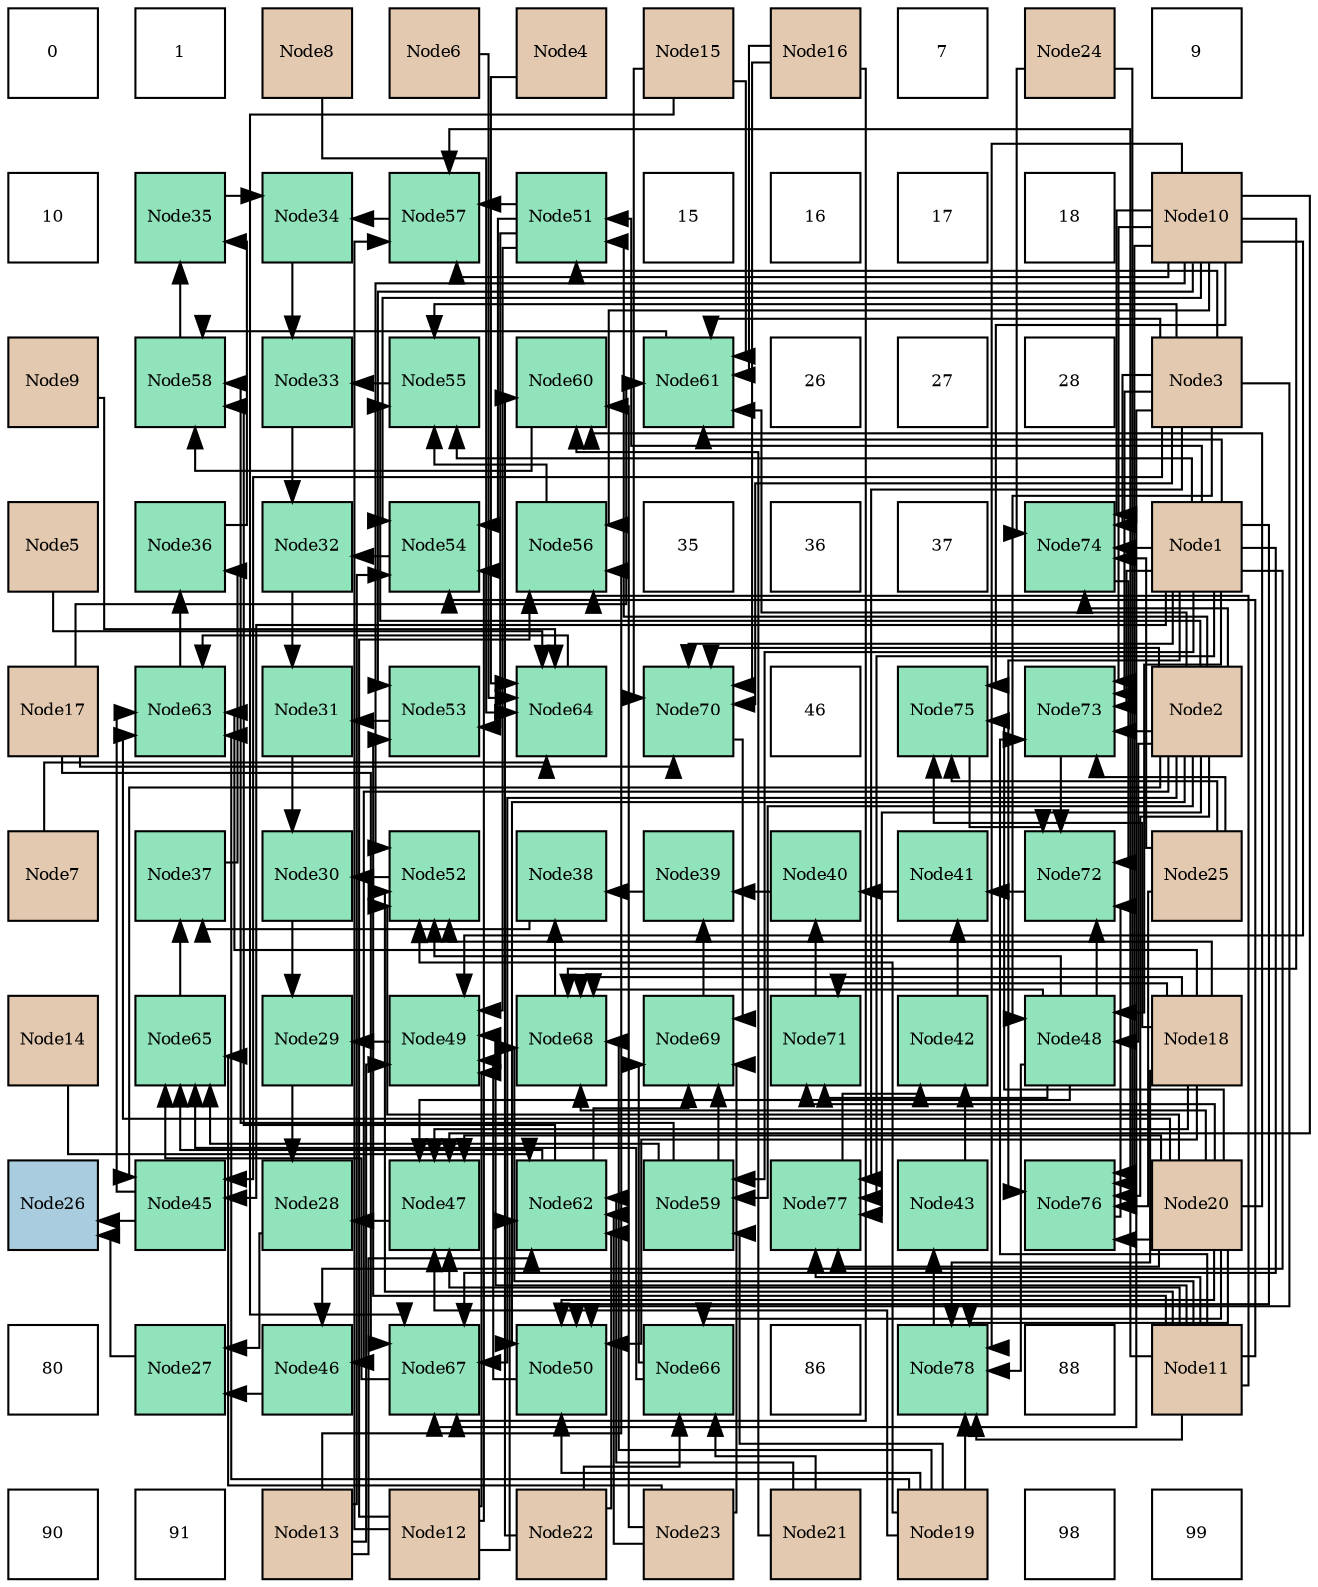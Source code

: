 digraph layout{
 rankdir=TB;
 splines=ortho;
 node [style=filled shape=square fixedsize=true width=0.6];
0[label="0", fontsize=8, fillcolor="#ffffff"];
1[label="1", fontsize=8, fillcolor="#ffffff"];
2[label="Node8", fontsize=8, fillcolor="#e3c9af"];
3[label="Node6", fontsize=8, fillcolor="#e3c9af"];
4[label="Node4", fontsize=8, fillcolor="#e3c9af"];
5[label="Node15", fontsize=8, fillcolor="#e3c9af"];
6[label="Node16", fontsize=8, fillcolor="#e3c9af"];
7[label="7", fontsize=8, fillcolor="#ffffff"];
8[label="Node24", fontsize=8, fillcolor="#e3c9af"];
9[label="9", fontsize=8, fillcolor="#ffffff"];
10[label="10", fontsize=8, fillcolor="#ffffff"];
11[label="Node35", fontsize=8, fillcolor="#91e3bb"];
12[label="Node34", fontsize=8, fillcolor="#91e3bb"];
13[label="Node57", fontsize=8, fillcolor="#91e3bb"];
14[label="Node51", fontsize=8, fillcolor="#91e3bb"];
15[label="15", fontsize=8, fillcolor="#ffffff"];
16[label="16", fontsize=8, fillcolor="#ffffff"];
17[label="17", fontsize=8, fillcolor="#ffffff"];
18[label="18", fontsize=8, fillcolor="#ffffff"];
19[label="Node10", fontsize=8, fillcolor="#e3c9af"];
20[label="Node9", fontsize=8, fillcolor="#e3c9af"];
21[label="Node58", fontsize=8, fillcolor="#91e3bb"];
22[label="Node33", fontsize=8, fillcolor="#91e3bb"];
23[label="Node55", fontsize=8, fillcolor="#91e3bb"];
24[label="Node60", fontsize=8, fillcolor="#91e3bb"];
25[label="Node61", fontsize=8, fillcolor="#91e3bb"];
26[label="26", fontsize=8, fillcolor="#ffffff"];
27[label="27", fontsize=8, fillcolor="#ffffff"];
28[label="28", fontsize=8, fillcolor="#ffffff"];
29[label="Node3", fontsize=8, fillcolor="#e3c9af"];
30[label="Node5", fontsize=8, fillcolor="#e3c9af"];
31[label="Node36", fontsize=8, fillcolor="#91e3bb"];
32[label="Node32", fontsize=8, fillcolor="#91e3bb"];
33[label="Node54", fontsize=8, fillcolor="#91e3bb"];
34[label="Node56", fontsize=8, fillcolor="#91e3bb"];
35[label="35", fontsize=8, fillcolor="#ffffff"];
36[label="36", fontsize=8, fillcolor="#ffffff"];
37[label="37", fontsize=8, fillcolor="#ffffff"];
38[label="Node74", fontsize=8, fillcolor="#91e3bb"];
39[label="Node1", fontsize=8, fillcolor="#e3c9af"];
40[label="Node17", fontsize=8, fillcolor="#e3c9af"];
41[label="Node63", fontsize=8, fillcolor="#91e3bb"];
42[label="Node31", fontsize=8, fillcolor="#91e3bb"];
43[label="Node53", fontsize=8, fillcolor="#91e3bb"];
44[label="Node64", fontsize=8, fillcolor="#91e3bb"];
45[label="Node70", fontsize=8, fillcolor="#91e3bb"];
46[label="46", fontsize=8, fillcolor="#ffffff"];
47[label="Node75", fontsize=8, fillcolor="#91e3bb"];
48[label="Node73", fontsize=8, fillcolor="#91e3bb"];
49[label="Node2", fontsize=8, fillcolor="#e3c9af"];
50[label="Node7", fontsize=8, fillcolor="#e3c9af"];
51[label="Node37", fontsize=8, fillcolor="#91e3bb"];
52[label="Node30", fontsize=8, fillcolor="#91e3bb"];
53[label="Node52", fontsize=8, fillcolor="#91e3bb"];
54[label="Node38", fontsize=8, fillcolor="#91e3bb"];
55[label="Node39", fontsize=8, fillcolor="#91e3bb"];
56[label="Node40", fontsize=8, fillcolor="#91e3bb"];
57[label="Node41", fontsize=8, fillcolor="#91e3bb"];
58[label="Node72", fontsize=8, fillcolor="#91e3bb"];
59[label="Node25", fontsize=8, fillcolor="#e3c9af"];
60[label="Node14", fontsize=8, fillcolor="#e3c9af"];
61[label="Node65", fontsize=8, fillcolor="#91e3bb"];
62[label="Node29", fontsize=8, fillcolor="#91e3bb"];
63[label="Node49", fontsize=8, fillcolor="#91e3bb"];
64[label="Node68", fontsize=8, fillcolor="#91e3bb"];
65[label="Node69", fontsize=8, fillcolor="#91e3bb"];
66[label="Node71", fontsize=8, fillcolor="#91e3bb"];
67[label="Node42", fontsize=8, fillcolor="#91e3bb"];
68[label="Node48", fontsize=8, fillcolor="#91e3bb"];
69[label="Node18", fontsize=8, fillcolor="#e3c9af"];
70[label="Node26", fontsize=8, fillcolor="#a9ccde"];
71[label="Node45", fontsize=8, fillcolor="#91e3bb"];
72[label="Node28", fontsize=8, fillcolor="#91e3bb"];
73[label="Node47", fontsize=8, fillcolor="#91e3bb"];
74[label="Node62", fontsize=8, fillcolor="#91e3bb"];
75[label="Node59", fontsize=8, fillcolor="#91e3bb"];
76[label="Node77", fontsize=8, fillcolor="#91e3bb"];
77[label="Node43", fontsize=8, fillcolor="#91e3bb"];
78[label="Node76", fontsize=8, fillcolor="#91e3bb"];
79[label="Node20", fontsize=8, fillcolor="#e3c9af"];
80[label="80", fontsize=8, fillcolor="#ffffff"];
81[label="Node27", fontsize=8, fillcolor="#91e3bb"];
82[label="Node46", fontsize=8, fillcolor="#91e3bb"];
83[label="Node67", fontsize=8, fillcolor="#91e3bb"];
84[label="Node50", fontsize=8, fillcolor="#91e3bb"];
85[label="Node66", fontsize=8, fillcolor="#91e3bb"];
86[label="86", fontsize=8, fillcolor="#ffffff"];
87[label="Node78", fontsize=8, fillcolor="#91e3bb"];
88[label="88", fontsize=8, fillcolor="#ffffff"];
89[label="Node11", fontsize=8, fillcolor="#e3c9af"];
90[label="90", fontsize=8, fillcolor="#ffffff"];
91[label="91", fontsize=8, fillcolor="#ffffff"];
92[label="Node13", fontsize=8, fillcolor="#e3c9af"];
93[label="Node12", fontsize=8, fillcolor="#e3c9af"];
94[label="Node22", fontsize=8, fillcolor="#e3c9af"];
95[label="Node23", fontsize=8, fillcolor="#e3c9af"];
96[label="Node21", fontsize=8, fillcolor="#e3c9af"];
97[label="Node19", fontsize=8, fillcolor="#e3c9af"];
98[label="98", fontsize=8, fillcolor="#ffffff"];
99[label="99", fontsize=8, fillcolor="#ffffff"];
edge [constraint=false, style=vis];81 -> 70;
71 -> 70;
72 -> 81;
82 -> 81;
62 -> 72;
73 -> 72;
52 -> 62;
63 -> 62;
42 -> 52;
53 -> 52;
32 -> 42;
43 -> 42;
22 -> 32;
33 -> 32;
12 -> 22;
23 -> 22;
11 -> 12;
13 -> 12;
31 -> 11;
21 -> 11;
51 -> 31;
41 -> 31;
54 -> 51;
61 -> 51;
55 -> 54;
64 -> 54;
56 -> 55;
65 -> 55;
57 -> 56;
66 -> 56;
67 -> 57;
58 -> 57;
77 -> 67;
76 -> 67;
87 -> 77;
68 -> 73;
19 -> 73;
89 -> 73;
69 -> 73;
97 -> 73;
79 -> 73;
84 -> 63;
14 -> 63;
19 -> 63;
89 -> 63;
93 -> 63;
92 -> 63;
68 -> 53;
19 -> 53;
89 -> 53;
69 -> 53;
97 -> 53;
79 -> 53;
14 -> 43;
19 -> 43;
89 -> 43;
14 -> 33;
19 -> 33;
89 -> 33;
93 -> 33;
92 -> 33;
34 -> 23;
39 -> 23;
49 -> 23;
29 -> 23;
14 -> 13;
19 -> 13;
89 -> 13;
93 -> 13;
75 -> 21;
24 -> 21;
25 -> 21;
74 -> 21;
71 -> 41;
44 -> 41;
69 -> 41;
97 -> 41;
79 -> 41;
75 -> 61;
74 -> 61;
85 -> 61;
83 -> 61;
95 -> 61;
68 -> 64;
19 -> 64;
89 -> 64;
69 -> 64;
97 -> 64;
79 -> 64;
75 -> 65;
74 -> 65;
85 -> 65;
45 -> 65;
95 -> 65;
68 -> 66;
69 -> 66;
79 -> 66;
68 -> 58;
48 -> 58;
38 -> 58;
47 -> 58;
78 -> 58;
68 -> 87;
19 -> 87;
89 -> 87;
69 -> 87;
97 -> 87;
79 -> 87;
39 -> 71;
49 -> 71;
29 -> 71;
39 -> 82;
49 -> 82;
39 -> 68;
49 -> 68;
29 -> 68;
39 -> 84;
49 -> 84;
29 -> 84;
69 -> 84;
97 -> 84;
79 -> 84;
39 -> 14;
49 -> 14;
29 -> 14;
19 -> 34;
89 -> 34;
93 -> 34;
92 -> 34;
39 -> 75;
49 -> 75;
97 -> 75;
79 -> 24;
96 -> 24;
94 -> 24;
95 -> 24;
39 -> 25;
49 -> 25;
29 -> 25;
5 -> 25;
6 -> 25;
40 -> 25;
93 -> 74;
92 -> 74;
60 -> 74;
96 -> 74;
94 -> 74;
95 -> 74;
4 -> 44;
30 -> 44;
3 -> 44;
50 -> 44;
2 -> 44;
20 -> 44;
79 -> 85;
96 -> 85;
94 -> 85;
39 -> 83;
49 -> 83;
29 -> 83;
5 -> 83;
6 -> 83;
40 -> 83;
39 -> 45;
49 -> 45;
29 -> 45;
5 -> 45;
6 -> 45;
40 -> 45;
39 -> 48;
49 -> 48;
29 -> 48;
19 -> 48;
89 -> 48;
59 -> 48;
39 -> 38;
49 -> 38;
29 -> 38;
19 -> 38;
8 -> 38;
59 -> 38;
19 -> 47;
69 -> 47;
79 -> 47;
59 -> 47;
39 -> 78;
49 -> 78;
19 -> 78;
79 -> 78;
8 -> 78;
59 -> 78;
39 -> 76;
49 -> 76;
29 -> 76;
89 -> 76;
79 -> 76;
edge [constraint=true, style=invis];
0 -> 10 -> 20 -> 30 -> 40 -> 50 -> 60 -> 70 -> 80 -> 90;
1 -> 11 -> 21 -> 31 -> 41 -> 51 -> 61 -> 71 -> 81 -> 91;
2 -> 12 -> 22 -> 32 -> 42 -> 52 -> 62 -> 72 -> 82 -> 92;
3 -> 13 -> 23 -> 33 -> 43 -> 53 -> 63 -> 73 -> 83 -> 93;
4 -> 14 -> 24 -> 34 -> 44 -> 54 -> 64 -> 74 -> 84 -> 94;
5 -> 15 -> 25 -> 35 -> 45 -> 55 -> 65 -> 75 -> 85 -> 95;
6 -> 16 -> 26 -> 36 -> 46 -> 56 -> 66 -> 76 -> 86 -> 96;
7 -> 17 -> 27 -> 37 -> 47 -> 57 -> 67 -> 77 -> 87 -> 97;
8 -> 18 -> 28 -> 38 -> 48 -> 58 -> 68 -> 78 -> 88 -> 98;
9 -> 19 -> 29 -> 39 -> 49 -> 59 -> 69 -> 79 -> 89 -> 99;
rank = same {0 -> 1 -> 2 -> 3 -> 4 -> 5 -> 6 -> 7 -> 8 -> 9};
rank = same {10 -> 11 -> 12 -> 13 -> 14 -> 15 -> 16 -> 17 -> 18 -> 19};
rank = same {20 -> 21 -> 22 -> 23 -> 24 -> 25 -> 26 -> 27 -> 28 -> 29};
rank = same {30 -> 31 -> 32 -> 33 -> 34 -> 35 -> 36 -> 37 -> 38 -> 39};
rank = same {40 -> 41 -> 42 -> 43 -> 44 -> 45 -> 46 -> 47 -> 48 -> 49};
rank = same {50 -> 51 -> 52 -> 53 -> 54 -> 55 -> 56 -> 57 -> 58 -> 59};
rank = same {60 -> 61 -> 62 -> 63 -> 64 -> 65 -> 66 -> 67 -> 68 -> 69};
rank = same {70 -> 71 -> 72 -> 73 -> 74 -> 75 -> 76 -> 77 -> 78 -> 79};
rank = same {80 -> 81 -> 82 -> 83 -> 84 -> 85 -> 86 -> 87 -> 88 -> 89};
rank = same {90 -> 91 -> 92 -> 93 -> 94 -> 95 -> 96 -> 97 -> 98 -> 99};
}